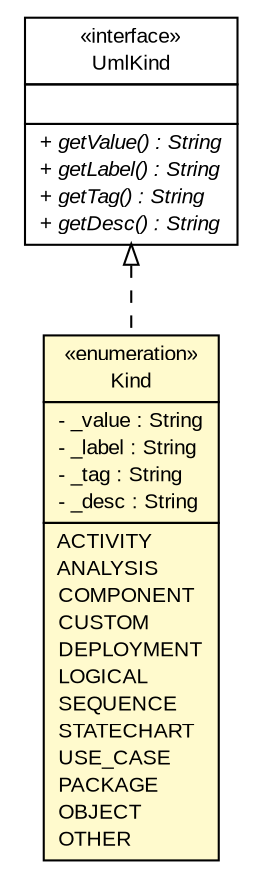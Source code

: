 #!/usr/local/bin/dot
#
# Class diagram 
# Generated by UMLGraph version R5_6_6-6-g3bdff0 (http://www.umlgraph.org/)
#

digraph G {
	edge [fontname="arial",fontsize=10,labelfontname="arial",labelfontsize=10];
	node [fontname="arial",fontsize=10,shape=plaintext];
	nodesep=0.25;
	ranksep=0.5;
	// org.tanjakostic.jcleancim.model.UmlKind
	c190844 [label=<<table title="org.tanjakostic.jcleancim.model.UmlKind" border="0" cellborder="1" cellspacing="0" cellpadding="2" port="p" href="./UmlKind.html">
		<tr><td><table border="0" cellspacing="0" cellpadding="1">
<tr><td align="center" balign="center"> &#171;interface&#187; </td></tr>
<tr><td align="center" balign="center"> UmlKind </td></tr>
		</table></td></tr>
		<tr><td><table border="0" cellspacing="0" cellpadding="1">
<tr><td align="left" balign="left">  </td></tr>
		</table></td></tr>
		<tr><td><table border="0" cellspacing="0" cellpadding="1">
<tr><td align="left" balign="left"><font face="Arial Italic" point-size="10.0"> + getValue() : String </font></td></tr>
<tr><td align="left" balign="left"><font face="Arial Italic" point-size="10.0"> + getLabel() : String </font></td></tr>
<tr><td align="left" balign="left"><font face="Arial Italic" point-size="10.0"> + getTag() : String </font></td></tr>
<tr><td align="left" balign="left"><font face="Arial Italic" point-size="10.0"> + getDesc() : String </font></td></tr>
		</table></td></tr>
		</table>>, URL="./UmlKind.html", fontname="arial", fontcolor="black", fontsize=10.0];
	// org.tanjakostic.jcleancim.model.UmlDiagram.Kind
	c190846 [label=<<table title="org.tanjakostic.jcleancim.model.UmlDiagram.Kind" border="0" cellborder="1" cellspacing="0" cellpadding="2" port="p" bgcolor="lemonChiffon" href="./UmlDiagram.Kind.html">
		<tr><td><table border="0" cellspacing="0" cellpadding="1">
<tr><td align="center" balign="center"> &#171;enumeration&#187; </td></tr>
<tr><td align="center" balign="center"> Kind </td></tr>
		</table></td></tr>
		<tr><td><table border="0" cellspacing="0" cellpadding="1">
<tr><td align="left" balign="left"> - _value : String </td></tr>
<tr><td align="left" balign="left"> - _label : String </td></tr>
<tr><td align="left" balign="left"> - _tag : String </td></tr>
<tr><td align="left" balign="left"> - _desc : String </td></tr>
		</table></td></tr>
		<tr><td><table border="0" cellspacing="0" cellpadding="1">
<tr><td align="left" balign="left"> ACTIVITY </td></tr>
<tr><td align="left" balign="left"> ANALYSIS </td></tr>
<tr><td align="left" balign="left"> COMPONENT </td></tr>
<tr><td align="left" balign="left"> CUSTOM </td></tr>
<tr><td align="left" balign="left"> DEPLOYMENT </td></tr>
<tr><td align="left" balign="left"> LOGICAL </td></tr>
<tr><td align="left" balign="left"> SEQUENCE </td></tr>
<tr><td align="left" balign="left"> STATECHART </td></tr>
<tr><td align="left" balign="left"> USE_CASE </td></tr>
<tr><td align="left" balign="left"> PACKAGE </td></tr>
<tr><td align="left" balign="left"> OBJECT </td></tr>
<tr><td align="left" balign="left"> OTHER </td></tr>
		</table></td></tr>
		</table>>, URL="./UmlDiagram.Kind.html", fontname="arial", fontcolor="black", fontsize=10.0];
	//org.tanjakostic.jcleancim.model.UmlDiagram.Kind implements org.tanjakostic.jcleancim.model.UmlKind
	c190844:p -> c190846:p [dir=back,arrowtail=empty,style=dashed];
}

